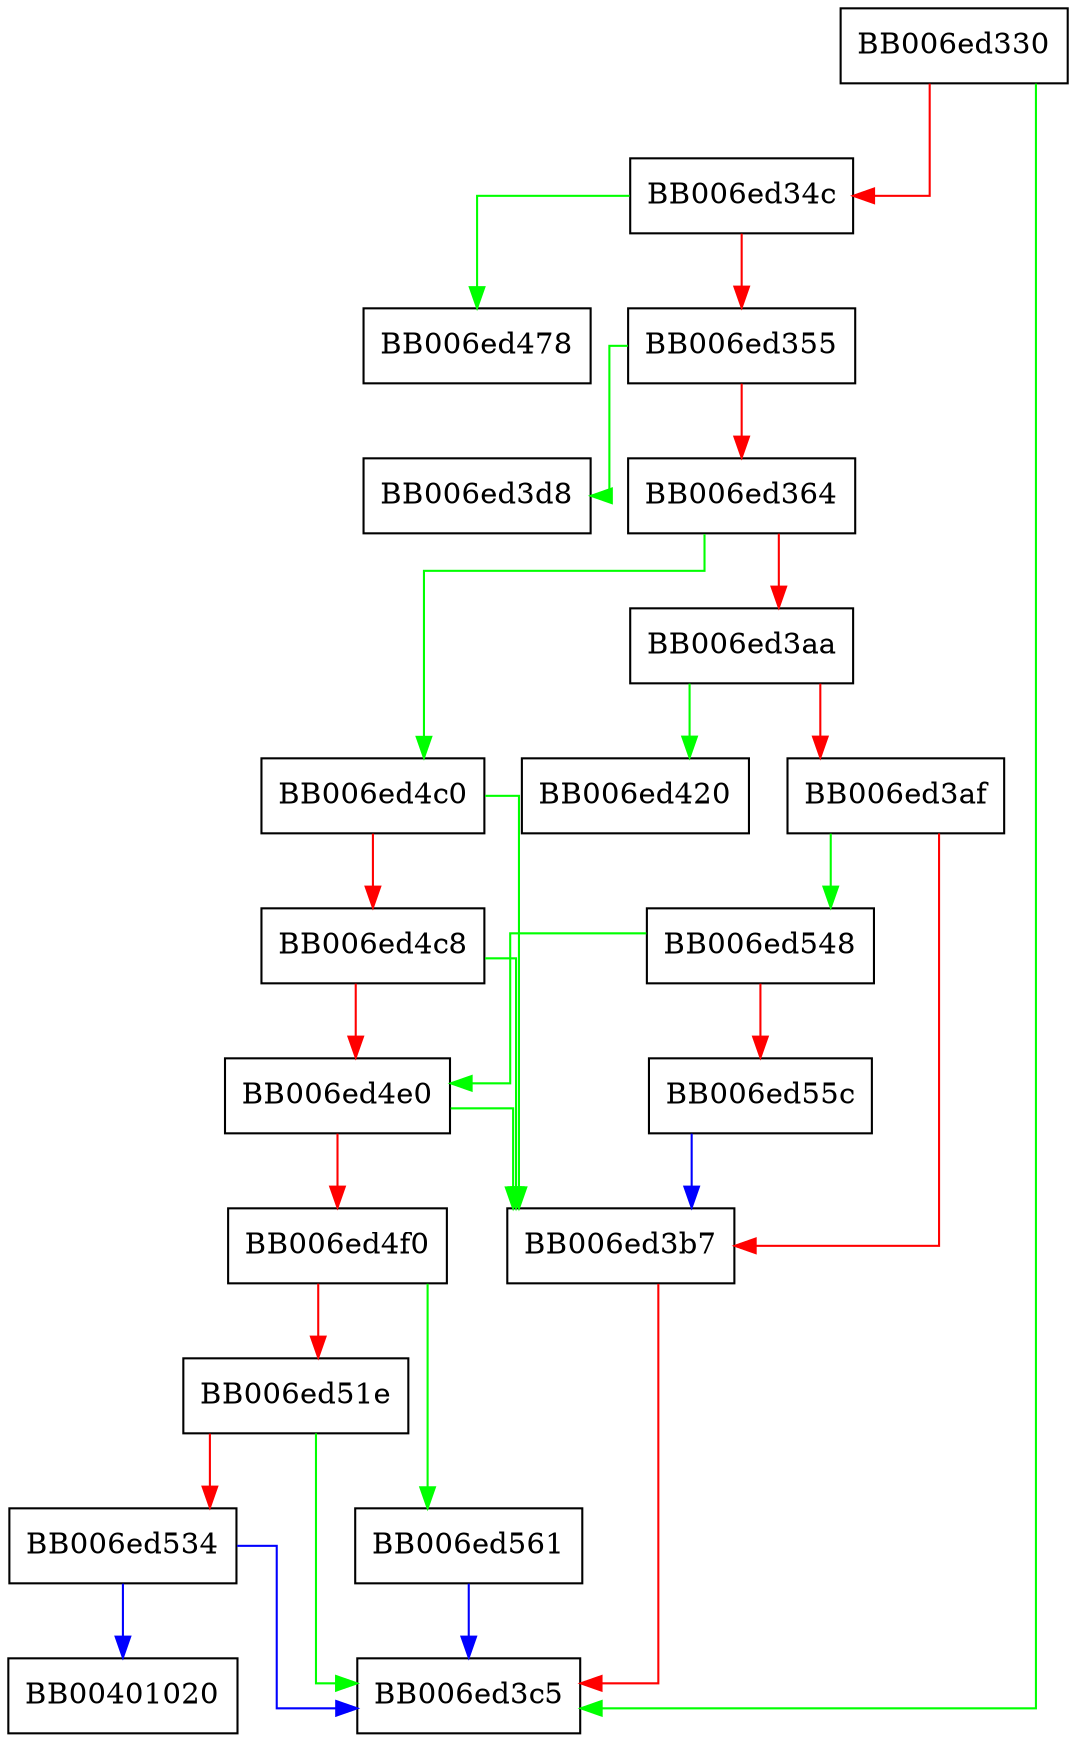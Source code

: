 digraph eddsa_signverify_init {
  node [shape="box"];
  graph [splines=ortho];
  BB006ed330 -> BB006ed3c5 [color="green"];
  BB006ed330 -> BB006ed34c [color="red"];
  BB006ed34c -> BB006ed478 [color="green"];
  BB006ed34c -> BB006ed355 [color="red"];
  BB006ed355 -> BB006ed3d8 [color="green"];
  BB006ed355 -> BB006ed364 [color="red"];
  BB006ed364 -> BB006ed4c0 [color="green"];
  BB006ed364 -> BB006ed3aa [color="red"];
  BB006ed3aa -> BB006ed420 [color="green"];
  BB006ed3aa -> BB006ed3af [color="red"];
  BB006ed3af -> BB006ed548 [color="green"];
  BB006ed3af -> BB006ed3b7 [color="red"];
  BB006ed3b7 -> BB006ed3c5 [color="red"];
  BB006ed4c0 -> BB006ed3b7 [color="green"];
  BB006ed4c0 -> BB006ed4c8 [color="red"];
  BB006ed4c8 -> BB006ed3b7 [color="green"];
  BB006ed4c8 -> BB006ed4e0 [color="red"];
  BB006ed4e0 -> BB006ed3b7 [color="green"];
  BB006ed4e0 -> BB006ed4f0 [color="red"];
  BB006ed4f0 -> BB006ed561 [color="green"];
  BB006ed4f0 -> BB006ed51e [color="red"];
  BB006ed51e -> BB006ed3c5 [color="green"];
  BB006ed51e -> BB006ed534 [color="red"];
  BB006ed534 -> BB00401020 [color="blue"];
  BB006ed534 -> BB006ed3c5 [color="blue"];
  BB006ed548 -> BB006ed4e0 [color="green"];
  BB006ed548 -> BB006ed55c [color="red"];
  BB006ed55c -> BB006ed3b7 [color="blue"];
  BB006ed561 -> BB006ed3c5 [color="blue"];
}
